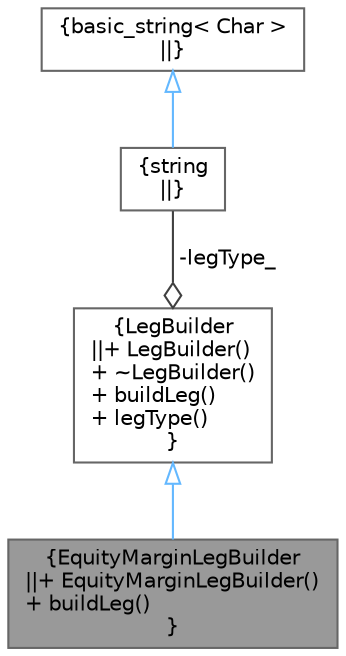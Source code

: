 digraph "EquityMarginLegBuilder"
{
 // INTERACTIVE_SVG=YES
 // LATEX_PDF_SIZE
  bgcolor="transparent";
  edge [fontname=Helvetica,fontsize=10,labelfontname=Helvetica,labelfontsize=10];
  node [fontname=Helvetica,fontsize=10,shape=box,height=0.2,width=0.4];
  Node1 [label="{EquityMarginLegBuilder\n||+ EquityMarginLegBuilder()\l+ buildLeg()\l}",height=0.2,width=0.4,color="gray40", fillcolor="grey60", style="filled", fontcolor="black",tooltip=" "];
  Node2 -> Node1 [dir="back",color="steelblue1",style="solid",arrowtail="onormal"];
  Node2 [label="{LegBuilder\n||+ LegBuilder()\l+ ~LegBuilder()\l+ buildLeg()\l+ legType()\l}",height=0.2,width=0.4,color="gray40", fillcolor="white", style="filled",URL="$classore_1_1data_1_1_leg_builder.html",tooltip=" "];
  Node3 -> Node2 [color="grey25",style="solid",label=" -legType_" ,arrowhead="odiamond"];
  Node3 [label="{string\n||}",height=0.2,width=0.4,color="gray40", fillcolor="white", style="filled",tooltip=" "];
  Node4 -> Node3 [dir="back",color="steelblue1",style="solid",arrowtail="onormal"];
  Node4 [label="{basic_string\< Char \>\n||}",height=0.2,width=0.4,color="gray40", fillcolor="white", style="filled",tooltip=" "];
}
